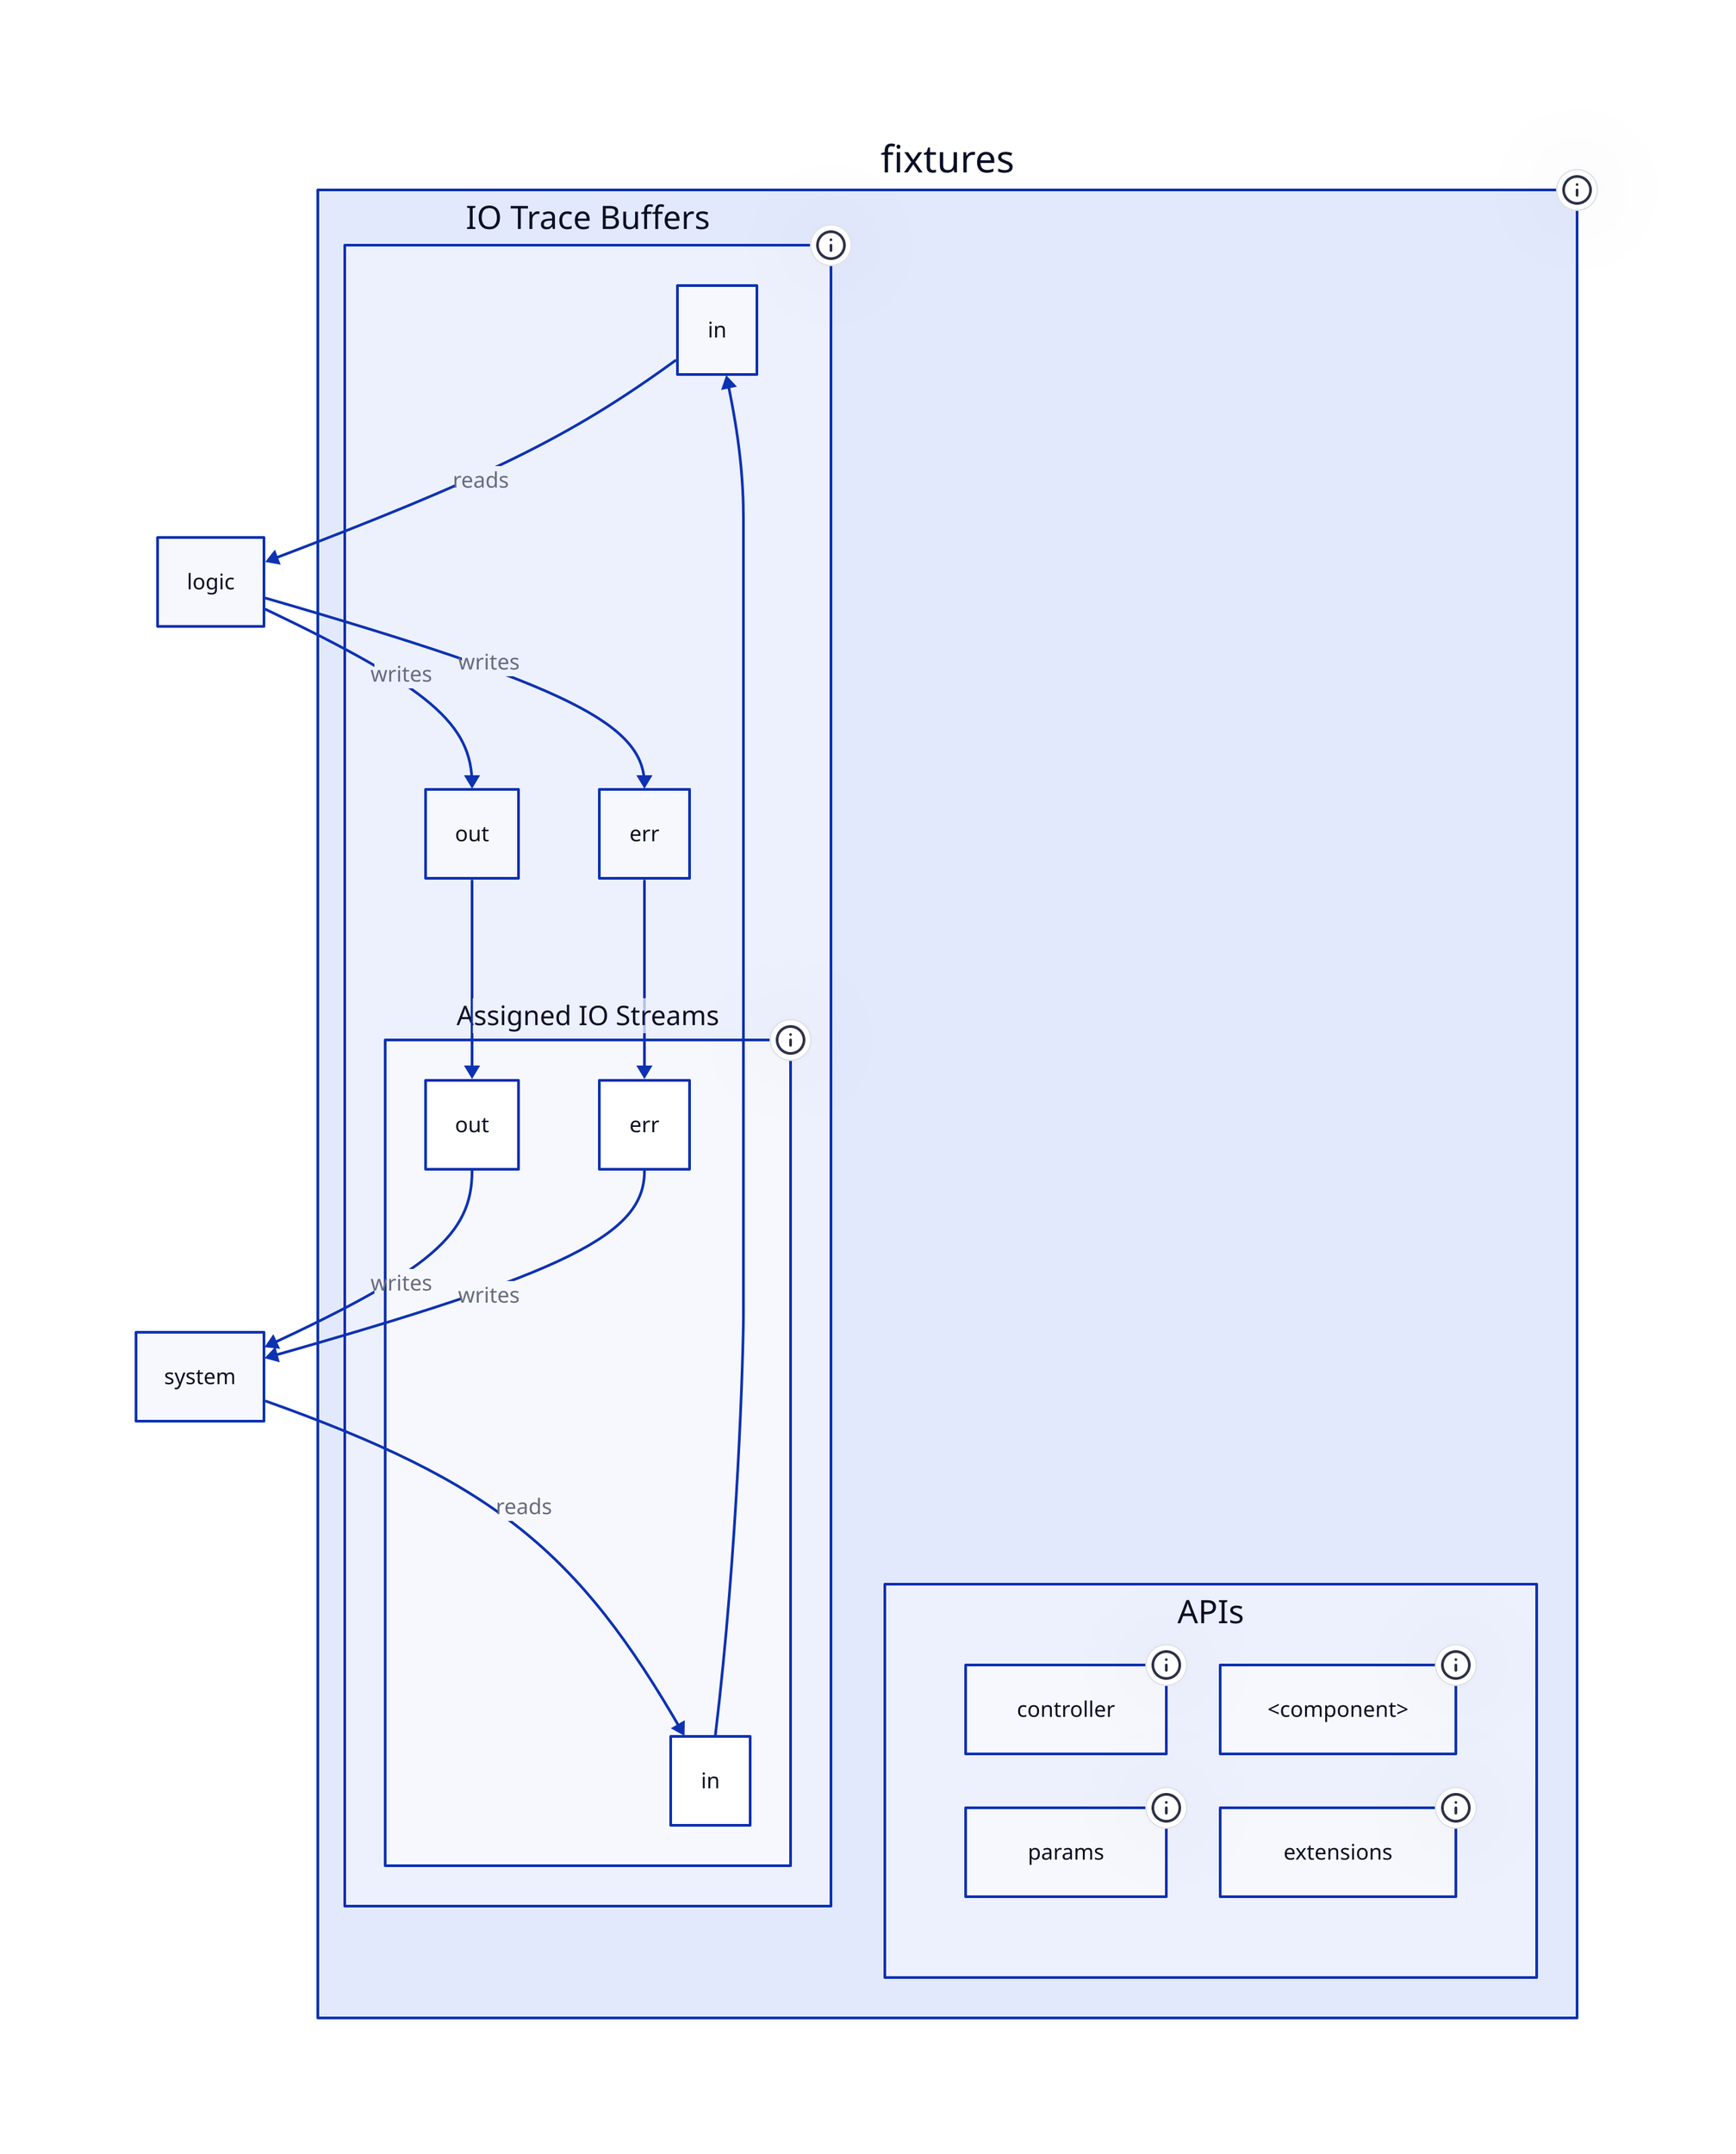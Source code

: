 fixtures {
# grid-columns:3
 tooltip: Fixtures are the standard set of interfaces that a scenario invocation \
  needs to communicate with any other element or do anything at all. Fixtures are \
  stateful and disposable, i.e. do not reuse them more than once.
 io {
  label: IO Trace Buffers
   tooltip: in the NBSceneBuffer variant of fixtures, IO streams are wrapped in a \
   tracing fixture which intercepts and records all IO in and out. This is done \
   opaquely to the scenario logic.
#   grid-columns:1
   in <- tbuf.in
   out -> tbuf.out
   err -> tbuf.err
    tbuf {
    label: "Assigned IO Streams"
    tooltip: Normal stdin stdout and stderr IO streams are provided for use by scripted \
     and compiled scenario logic.
   # grid-columns:1
     in
     out
     err
    }
 }
 APIs {
  grid-columns:2
#  style.stroke-width: 0
   controller {
    tooltip: The controller is an Activity Controller which enables \
    full control of activities, including defining, starting, stopping, \
    dynamic modification of parameters, blocking, etc. It is the controller \
    that is responsible for activity lifecycles.
   }
   params {
    tooltip: Scenario parameters are given to the scenario log as part of the \
     fixtures. These can come from the command line or scripting environment.
   }
   component {
    label: <component>
    tooltip: The component represents a node in a runtime hierarchy \
     to which all metrics and other fixtures are attached. Each scenario \
     runs within a component context, and all component APIs are exposed \
     directly within the execution context as services.
   }
   extensions {
    tooltip: Extensions are bundled capabilities which can be pulled into \
     a scenario if and when needed. Contributors can build extensions \
     which provide additional services, and these can be loaded into either \
     scripted environments with duck-typing, or into compiled code with type \
     safety. They are also available to result verifier logic when appropriate.
   }
 }
}


logic {
}

logic <- fixtures.io.in : reads
logic -> fixtures.io.out : writes
logic -> fixtures.io.err : writes

system {
}

fixtures.io.tbuf.in <- system : reads
fixtures.io.tbuf.out -> system : writes
fixtures.io.tbuf.err -> system : writes


#IO\nbuffers -. "embed" .-> fixtures
#    params --> fixtures
#    fixtures --> Scenario\ninstance
#    Scenario\ninstance --> used\nfixtures
#    used\nfixtures -. extract .-> IO\ntraces

